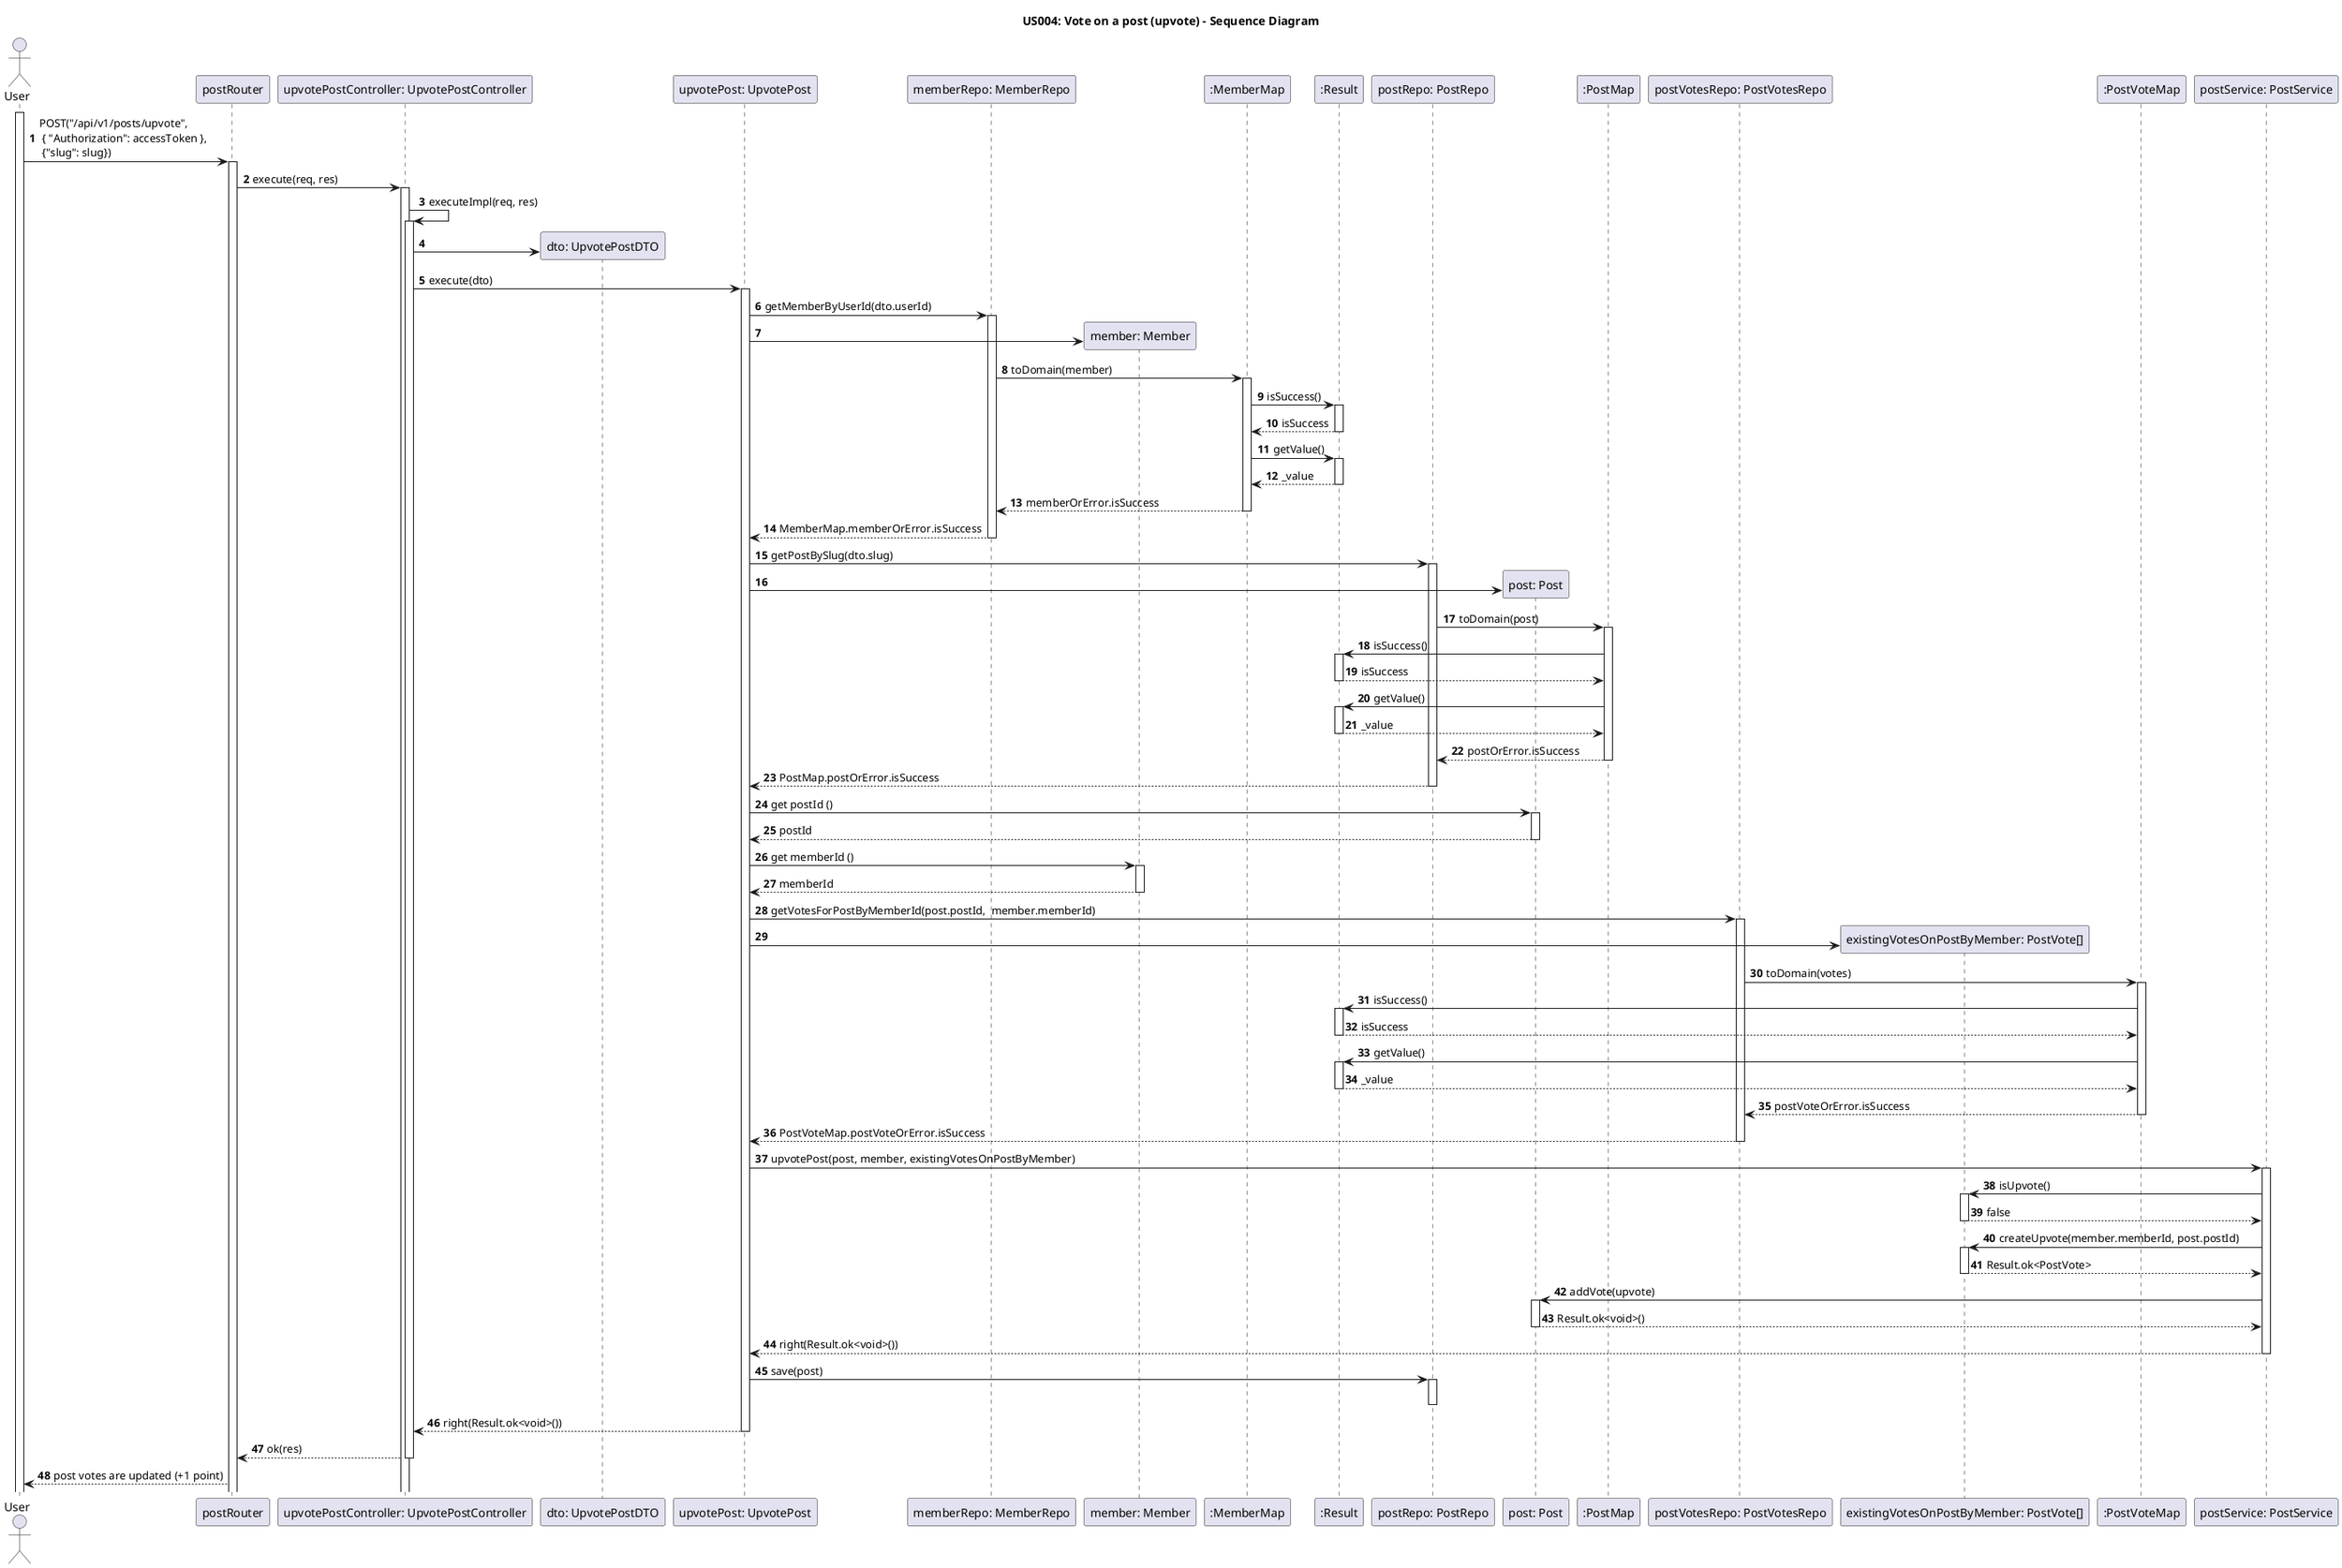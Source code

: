 @startuml us004-SD

title US004: Vote on a post (upvote) - Sequence Diagram 

autonumber

actor "User" as User
participant "postRouter" as postRouter
participant "upvotePostController: UpvotePostController" as upvotePostController
participant "dto: UpvotePostDTO" as dto
participant "upvotePost: UpvotePost" as UpvotePost
participant "memberRepo: MemberRepo" as memberRepo
participant "member: Member" as member
participant ":MemberMap" as MemberMap
participant ":Result" as Result
participant "postRepo: PostRepo" as postRepo
participant "post: Post" as post
participant ":PostMap" as PostMap
participant "postVotesRepo: PostVotesRepo" as postVotesRepo
participant "existingVotesOnPostByMember: PostVote[]" as postVote
participant ":PostVoteMap" as PostVoteMap
participant "postService: PostService" as postService


activate User

    User -> postRouter: POST("/api/v1/posts/upvote", \n { "Authorization": accessToken }, \n {"slug": slug})
    activate postRouter

    postRouter -> upvotePostController: execute(req, res)
    activate upvotePostController

    upvotePostController -> upvotePostController: executeImpl(req, res)
    activate upvotePostController

    create dto
    upvotePostController -> dto

    upvotePostController -> UpvotePost: execute(dto)
    activate UpvotePost

    UpvotePost -> memberRepo: getMemberByUserId(dto.userId)
    activate memberRepo
    create member
    UpvotePost -> member
    memberRepo -> MemberMap: toDomain(member)
    activate MemberMap
    MemberMap -> Result: isSuccess()
    activate Result
    Result --> MemberMap: isSuccess
    deactivate Result
    MemberMap -> Result: getValue()
    activate Result
    Result --> MemberMap: _value
    deactivate Result
    MemberMap --> memberRepo: memberOrError.isSuccess
    deactivate MemberMap
    memberRepo --> UpvotePost: MemberMap.memberOrError.isSuccess
    deactivate memberRepo

    UpvotePost -> postRepo: getPostBySlug(dto.slug)
    activate postRepo
    create post
    UpvotePost -> post
    postRepo -> PostMap: toDomain(post)
    activate PostMap
    PostMap -> Result: isSuccess()
    activate Result
    Result --> PostMap: isSuccess
    deactivate Result
    PostMap -> Result: getValue()
    activate Result
    Result --> PostMap: _value
    deactivate Result
    PostMap --> postRepo: postOrError.isSuccess
    deactivate PostMap
    postRepo --> UpvotePost: PostMap.postOrError.isSuccess
    deactivate postRepo

    UpvotePost -> post: get postId ()
    activate post
    post --> UpvotePost: postId
    deactivate post
    UpvotePost -> member: get memberId ()
    activate member
    member --> UpvotePost: memberId
    deactivate member
    UpvotePost -> postVotesRepo: getVotesForPostByMemberId(post.postId,  member.memberId)
    activate postVotesRepo
    create postVote
    UpvotePost -> postVote
    postVotesRepo -> PostVoteMap: toDomain(votes)
    activate PostVoteMap
    PostVoteMap -> Result: isSuccess()
    activate Result
    Result --> PostVoteMap: isSuccess
    deactivate Result
    PostVoteMap -> Result: getValue()
    activate Result
    Result --> PostVoteMap: _value
    deactivate Result
    PostVoteMap --> postVotesRepo: postVoteOrError.isSuccess
    deactivate PostVoteMap
    postVotesRepo --> UpvotePost: PostVoteMap.postVoteOrError.isSuccess
    deactivate postVotesRepo

    UpvotePost -> postService: upvotePost(post, member, existingVotesOnPostByMember)
    activate postService
    postService -> postVote: isUpvote()
    activate postVote
    postVote --> postService: false
    deactivate postVote 
    
    postService -> postVote: createUpvote(member.memberId, post.postId)
    activate postVote
    postVote --> postService: Result.ok<PostVote>
    deactivate postVote
    postService -> post: addVote(upvote)
    activate post
    post --> postService: Result.ok<void>()
    deactivate post
    postService --> UpvotePost: right(Result.ok<void>())
    deactivate postService

    UpvotePost -> postRepo: save(post)
    activate postRepo
    deactivate postRepo

    UpvotePost --> upvotePostController: right(Result.ok<void>())
    deactivate UpvotePost

    upvotePostController --> postRouter: ok(res)
    deactivate upvotePostController

    postRouter --> User: post votes are updated (+1 point)

@enduml


